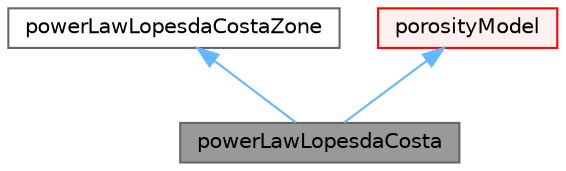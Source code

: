 digraph "powerLawLopesdaCosta"
{
 // LATEX_PDF_SIZE
  bgcolor="transparent";
  edge [fontname=Helvetica,fontsize=10,labelfontname=Helvetica,labelfontsize=10];
  node [fontname=Helvetica,fontsize=10,shape=box,height=0.2,width=0.4];
  Node1 [id="Node000001",label="powerLawLopesdaCosta",height=0.2,width=0.4,color="gray40", fillcolor="grey60", style="filled", fontcolor="black",tooltip="Variant of the power law porosity model with spatially varying drag coefficient."];
  Node2 -> Node1 [id="edge1_Node000001_Node000002",dir="back",color="steelblue1",style="solid",tooltip=" "];
  Node2 [id="Node000002",label="powerLawLopesdaCostaZone",height=0.2,width=0.4,color="gray40", fillcolor="white", style="filled",URL="$classFoam_1_1porosityModels_1_1powerLawLopesdaCostaZone.html",tooltip=" "];
  Node3 -> Node1 [id="edge2_Node000001_Node000003",dir="back",color="steelblue1",style="solid",tooltip=" "];
  Node3 [id="Node000003",label="porosityModel",height=0.2,width=0.4,color="red", fillcolor="#FFF0F0", style="filled",URL="$classFoam_1_1porosityModel.html",tooltip="Top level model for porosity models."];
}
